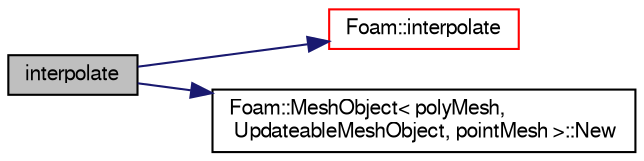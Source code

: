 digraph "interpolate"
{
  bgcolor="transparent";
  edge [fontname="FreeSans",fontsize="10",labelfontname="FreeSans",labelfontsize="10"];
  node [fontname="FreeSans",fontsize="10",shape=record];
  rankdir="LR";
  Node1187 [label="interpolate",height=0.2,width=0.4,color="black", fillcolor="grey75", style="filled", fontcolor="black"];
  Node1187 -> Node1188 [color="midnightblue",fontsize="10",style="solid",fontname="FreeSans"];
  Node1188 [label="Foam::interpolate",height=0.2,width=0.4,color="red",URL="$a21124.html#aba5fff183ec42758b0944abeabec41ea"];
  Node1187 -> Node1201 [color="midnightblue",fontsize="10",style="solid",fontname="FreeSans"];
  Node1201 [label="Foam::MeshObject\< polyMesh,\l UpdateableMeshObject, pointMesh \>::New",height=0.2,width=0.4,color="black",URL="$a27138.html#ab61cc2091ec1fd7e08e8948e84235a05"];
}

